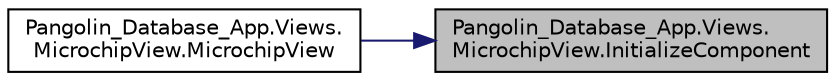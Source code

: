 digraph "Pangolin_Database_App.Views.MicrochipView.InitializeComponent"
{
 // LATEX_PDF_SIZE
  edge [fontname="Helvetica",fontsize="10",labelfontname="Helvetica",labelfontsize="10"];
  node [fontname="Helvetica",fontsize="10",shape=record];
  rankdir="RL";
  Node1 [label="Pangolin_Database_App.Views.\lMicrochipView.InitializeComponent",height=0.2,width=0.4,color="black", fillcolor="grey75", style="filled", fontcolor="black",tooltip="InitializeComponent"];
  Node1 -> Node2 [dir="back",color="midnightblue",fontsize="10",style="solid",fontname="Helvetica"];
  Node2 [label="Pangolin_Database_App.Views.\lMicrochipView.MicrochipView",height=0.2,width=0.4,color="black", fillcolor="white", style="filled",URL="$class_pangolin___database___app_1_1_views_1_1_microchip_view.html#a9fdf013a3dd50800e11da273c69bda8c",tooltip=" "];
}
